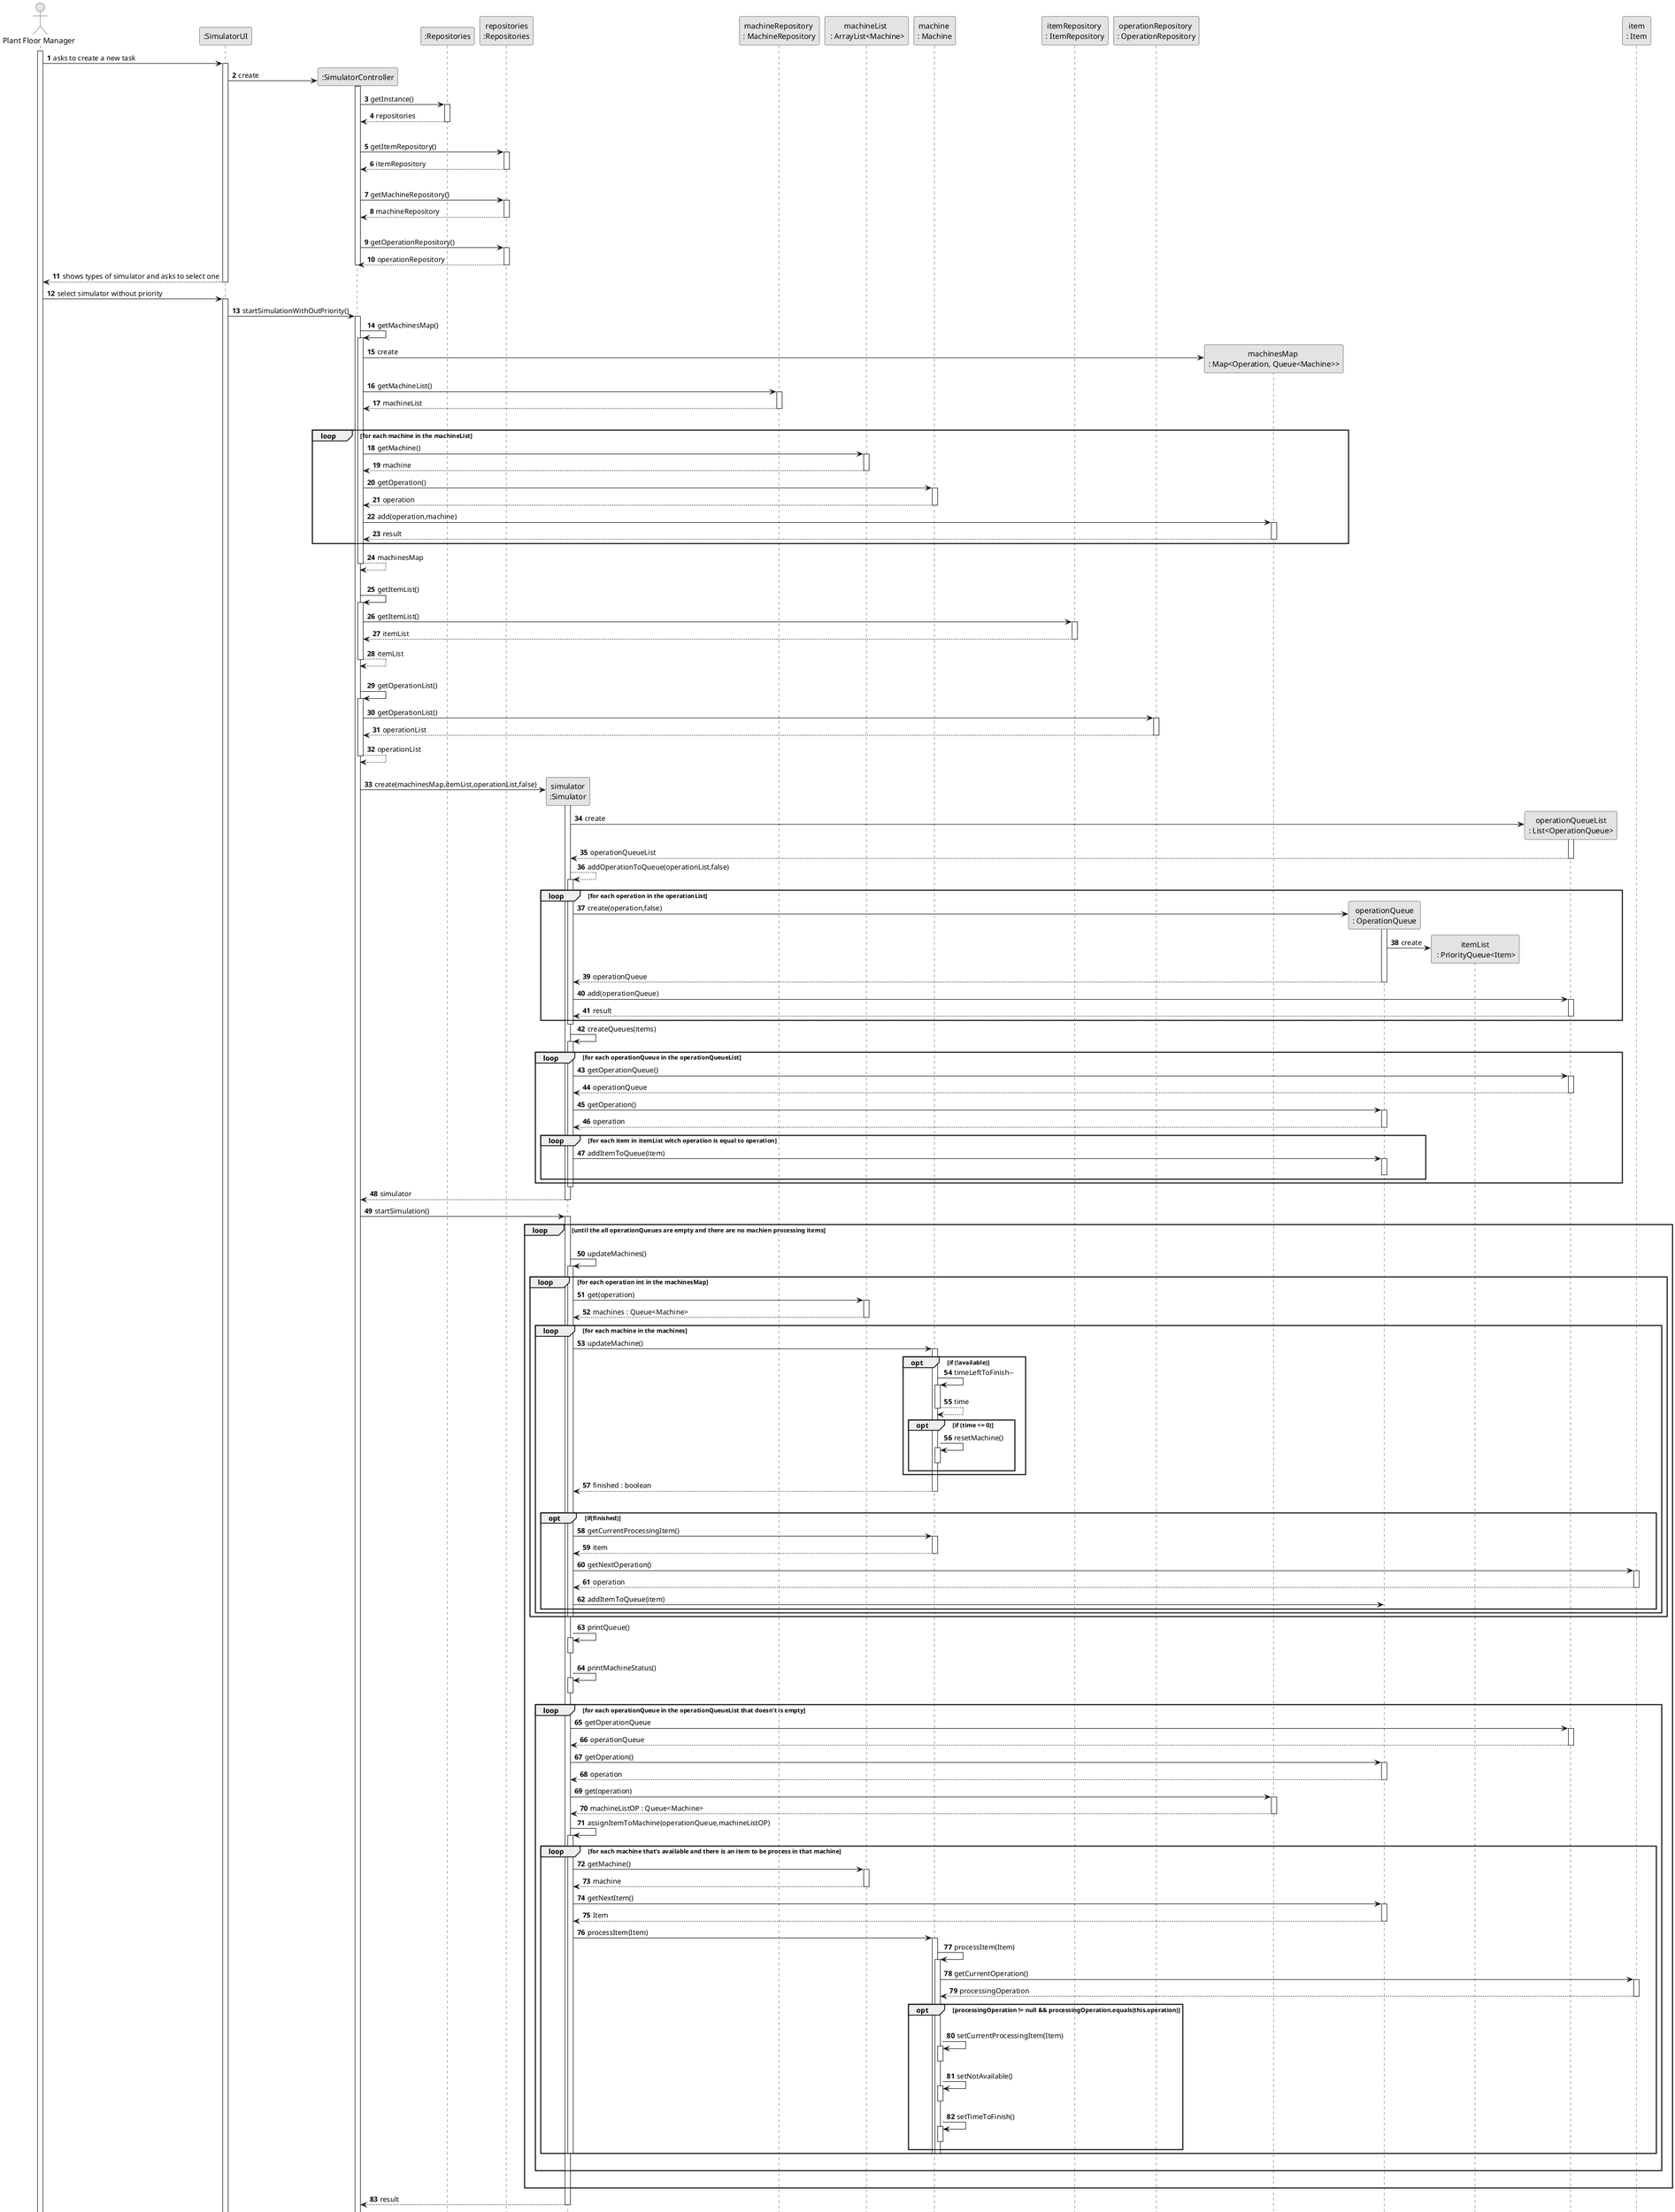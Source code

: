 @startuml
skinparam monochrome true
skinparam packageStyle rectangle
skinparam shadowing false

autonumber

'hide footbox
actor "Plant Floor Manager" as ADM
participant ":SimulatorUI" as UI
participant ":SimulatorController" as CTRL
participant ":Repositories" as RepositorySingleton
participant "repositories\n:Repositories" as PLAT
participant "simulator\n:Simulator" as SIMUL
participant "machineRepository \n: MachineRepository" as MACHREP
participant "machineList \n : ArrayList<Machine>" as MACHLIST
participant "machine \n: Machine" as MACH
participant "itemRepository \n: ItemRepository" as ITMREP
participant "operationRepository \n: OperationRepository" as OPREP
participant "machinesMap \n: Map<Operation, Queue<Machine>>" as MACHMAP
participant "operationQueue\n: OperationQueue" as OPQUE
participant "itemList\n : PriorityQueue<Item>" as ITMLIST
participant "operationQueueList\n: List<OperationQueue>" as OPQULIST
participant "item\n: Item" as ITEM

activate ADM

        ADM -> UI : asks to create a new task

        activate UI

'            UI --> ADM : requests data (reference, description,  informal \n description, technical description, duration, cost)
            'create CTRL
            UI -> CTRL** : create

            activate CTRL

                CTRL -> RepositorySingleton : getInstance()
                activate RepositorySingleton

                    RepositorySingleton --> CTRL: repositories
                deactivate RepositorySingleton

                |||
                CTRL -> PLAT : getItemRepository()
                activate PLAT

                PLAT --> CTRL: itemRepository
                deactivate PLAT

                |||
                CTRL -> PLAT : getMachineRepository()
                activate PLAT

                    PLAT --> CTRL: machineRepository
                deactivate PLAT
                |||

                CTRL -> PLAT : getOperationRepository()
                activate PLAT

                PLAT --> CTRL: operationRepository
                deactivate PLAT

            deactivate CTRL

            UI --> ADM : shows types of simulator and asks to select one
        deactivate UI

    ADM -> UI : select simulator without priority
    activate UI

        UI -> CTRL : startSimulationWithOutPriority()
        activate CTRL

            CTRL -> CTRL : getMachinesMap()
            activate CTRL

                CTRL -> MACHMAP** : create
                CTRL -> MACHREP : getMachineList()
                activate MACHREP

                    MACHREP --> CTRL : machineList
                deactivate MACHREP

                |||

                loop for each machine in the machineList
                    CTRL -> MACHLIST : getMachine()
                    activate MACHLIST

                    MACHLIST --> CTRL : machine
                    deactivate MACHLIST
                    CTRL -> MACH : getOperation()
                    activate MACH

                    MACH --> CTRL : operation
                    deactivate MACH

                    CTRL -> MACHMAP : add(operation,machine)
                    activate MACHMAP

                    MACHMAP --> CTRL : result
                    deactivate MACHMAP


                end
                CTRL --> CTRL: machinesMap
            deactivate CTRL

            |||
            CTRL -> CTRL : getItemList()
            activate CTRL

                CTRL -> ITMREP : getItemList()
                activate ITMREP

                    ITMREP --> CTRL : itemList
                deactivate ITMREP
                CTRL --> CTRL: itemList
            deactivate CTRL

            |||

            CTRL -> CTRL : getOperationList()
            activate CTRL

                CTRL -> OPREP : getOperationList()
                activate OPREP

                    OPREP --> CTRL : operationList
                deactivate OPREP
                CTRL --> CTRL: operationList
            deactivate CTRL

            |||
            CTRL -> SIMUL** : create(machinesMap,itemList,operationList,false)
            activate SIMUL

                SIMUL -> OPQULIST** : create
                activate OPQULIST

                OPQULIST --> SIMUL : operationQueueList
                deactivate OPQULIST

                SIMUL --> SIMUL : addOperationToQueue(operationList,false)
                    activate SIMUL
                        loop for each operation in the operationList
                            SIMUL -> OPQUE** : create(operation,false)
                            activate OPQUE

                                OPQUE -> ITMLIST** : create
                                OPQUE --> SIMUL : operationQueue
                            deactivate OPQUE


                            SIMUL -> OPQULIST : add(operationQueue)
                            activate OPQULIST

                            OPQULIST --> SIMUL : result
                            deactivate OPQULIST
                        end
                    deactivate SIMUL

                SIMUL -> SIMUL : createQueues(items)
                activate SIMUL

                    loop for each operationQueue in the operationQueueList
                        SIMUL -> OPQULIST : getOperationQueue()
                        activate OPQULIST

                            OPQULIST --> SIMUL : operationQueue
                        deactivate OPQULIST

                        SIMUL -> OPQUE : getOperation()
                        activate OPQUE

                        OPQUE --> SIMUL : operation
                        deactivate OPQUE

                        loop for each item in itemList witch operation is equal to operation
                            SIMUL -> OPQUE :addItemToQueue(item)
                            activate OPQUE

                            deactivate OPQUE
                        end

                    end
                deactivate SIMUL

                SIMUL --> CTRL : simulator
            deactivate SIMUL

            CTRL -> SIMUL : startSimulation()
            activate SIMUL

                loop until the all operationQueues are empty and there are no machien processing items
                    |||
                    SIMUL -> SIMUL: updateMachines()
                    activate SIMUL

                        loop for each operation int in the machinesMap
                            SIMUL -> MACHLIST : get(operation)
                            activate MACHLIST

                                MACHLIST --> SIMUL : machines : Queue<Machine>
                            deactivate MACHLIST
                            loop for each machine in the machines
                                SIMUL -> MACH : updateMachine()
                                activate MACH
                                    opt if (!available)
                                        MACH -> MACH : timeLeftToFinish--
                                        activate MACH
                                            MACH --> MACH : time
                                        deactivate MACH
                                        opt if (time <= 0)
                                            MACH -> MACH : resetMachine()
                                            activate MACH

                                            deactivate MACH

                                        end

                                    end
                                    MACH --> SIMUL : finished : boolean
                                deactivate MACH
                                    |||
                                    opt  if(finished)
                                        SIMUL -> MACH : getCurrentProcessingItem()
                                        activate MACH

                                            MACH --> SIMUL : item
                                        deactivate MACH

                                        SIMUL -> ITEM : getNextOperation()
                                        activate ITEM

                                            ITEM --> SIMUL : operation
                                        deactivate ITEM
                                        SIMUL -> OPQUE : addItemToQueue(item)
                                    end

                                deactivate MACH
                            end

                    deactivate SIMUL
                        end

                    SIMUL -> SIMUL: printQueue()
                    activate SIMUL

                    deactivate SIMUL

                    SIMUL -> SIMUL: printMachineStatus()
                    activate SIMUL

                    deactivate SIMUL

                    loop for each operationQueue in the operationQueueList that doesn't is empty
                        SIMUL -> OPQULIST: getOperationQueue
                        activate OPQULIST

                            OPQULIST --> SIMUL : operationQueue
                        deactivate OPQULIST
                        SIMUL -> OPQUE : getOperation()
                        activate OPQUE

                            OPQUE --> SIMUL: operation
                        deactivate OPQUE
                        SIMUL -> MACHMAP : get(operation)
                        activate MACHMAP

                            MACHMAP --> SIMUL : machineListOP : Queue<Machine>
                        deactivate MACHMAP

                        SIMUL -> SIMUL : assignItemToMachine(operationQueue,machineListOP)
                        activate SIMUL

                        loop for each machine that's available and there is an item to be process in that machine
                            SIMUL -> MACHLIST : getMachine()
                            activate MACHLIST

                                MACHLIST --> SIMUL : machine
                            deactivate MACHLIST
                            SIMUL -> OPQUE : getNextItem()
                            activate OPQUE

                                OPQUE --> SIMUL: Item
                            deactivate OPQUE
                            SIMUL -> MACH : processItem(Item)
                            activate MACH

                                MACH -> MACH : processItem(Item)
                                activate MACH

                                    MACH -> ITEM : getCurrentOperation()
                                    activate ITEM

                                        ITEM --> MACH : processingOperation
                                    deactivate ITEM
                                    opt processingOperation != null && processingOperation.equals(this.operation)
                                        |||
                                        MACH -> MACH : setCurrentProcessingItem(Item)
                                            activate MACH

                                            deactivate MACH
                                        MACH -> MACH : setNotAvailable()
                                            activate MACH

                                            deactivate MACH

                                        MACH -> MACH : setTimeToFinish()
                                            activate MACH

                                            deactivate MACH

                                    end
                                deactivate MACH

                            deactivate MACH
                        deactivate SIMUL
                        end
                        |||
                    end

                        |||
                end
                SIMUL --> CTRL : result
            deactivate SIMUL
            CTRL --> UI: result

deactivate ADM

@enduml